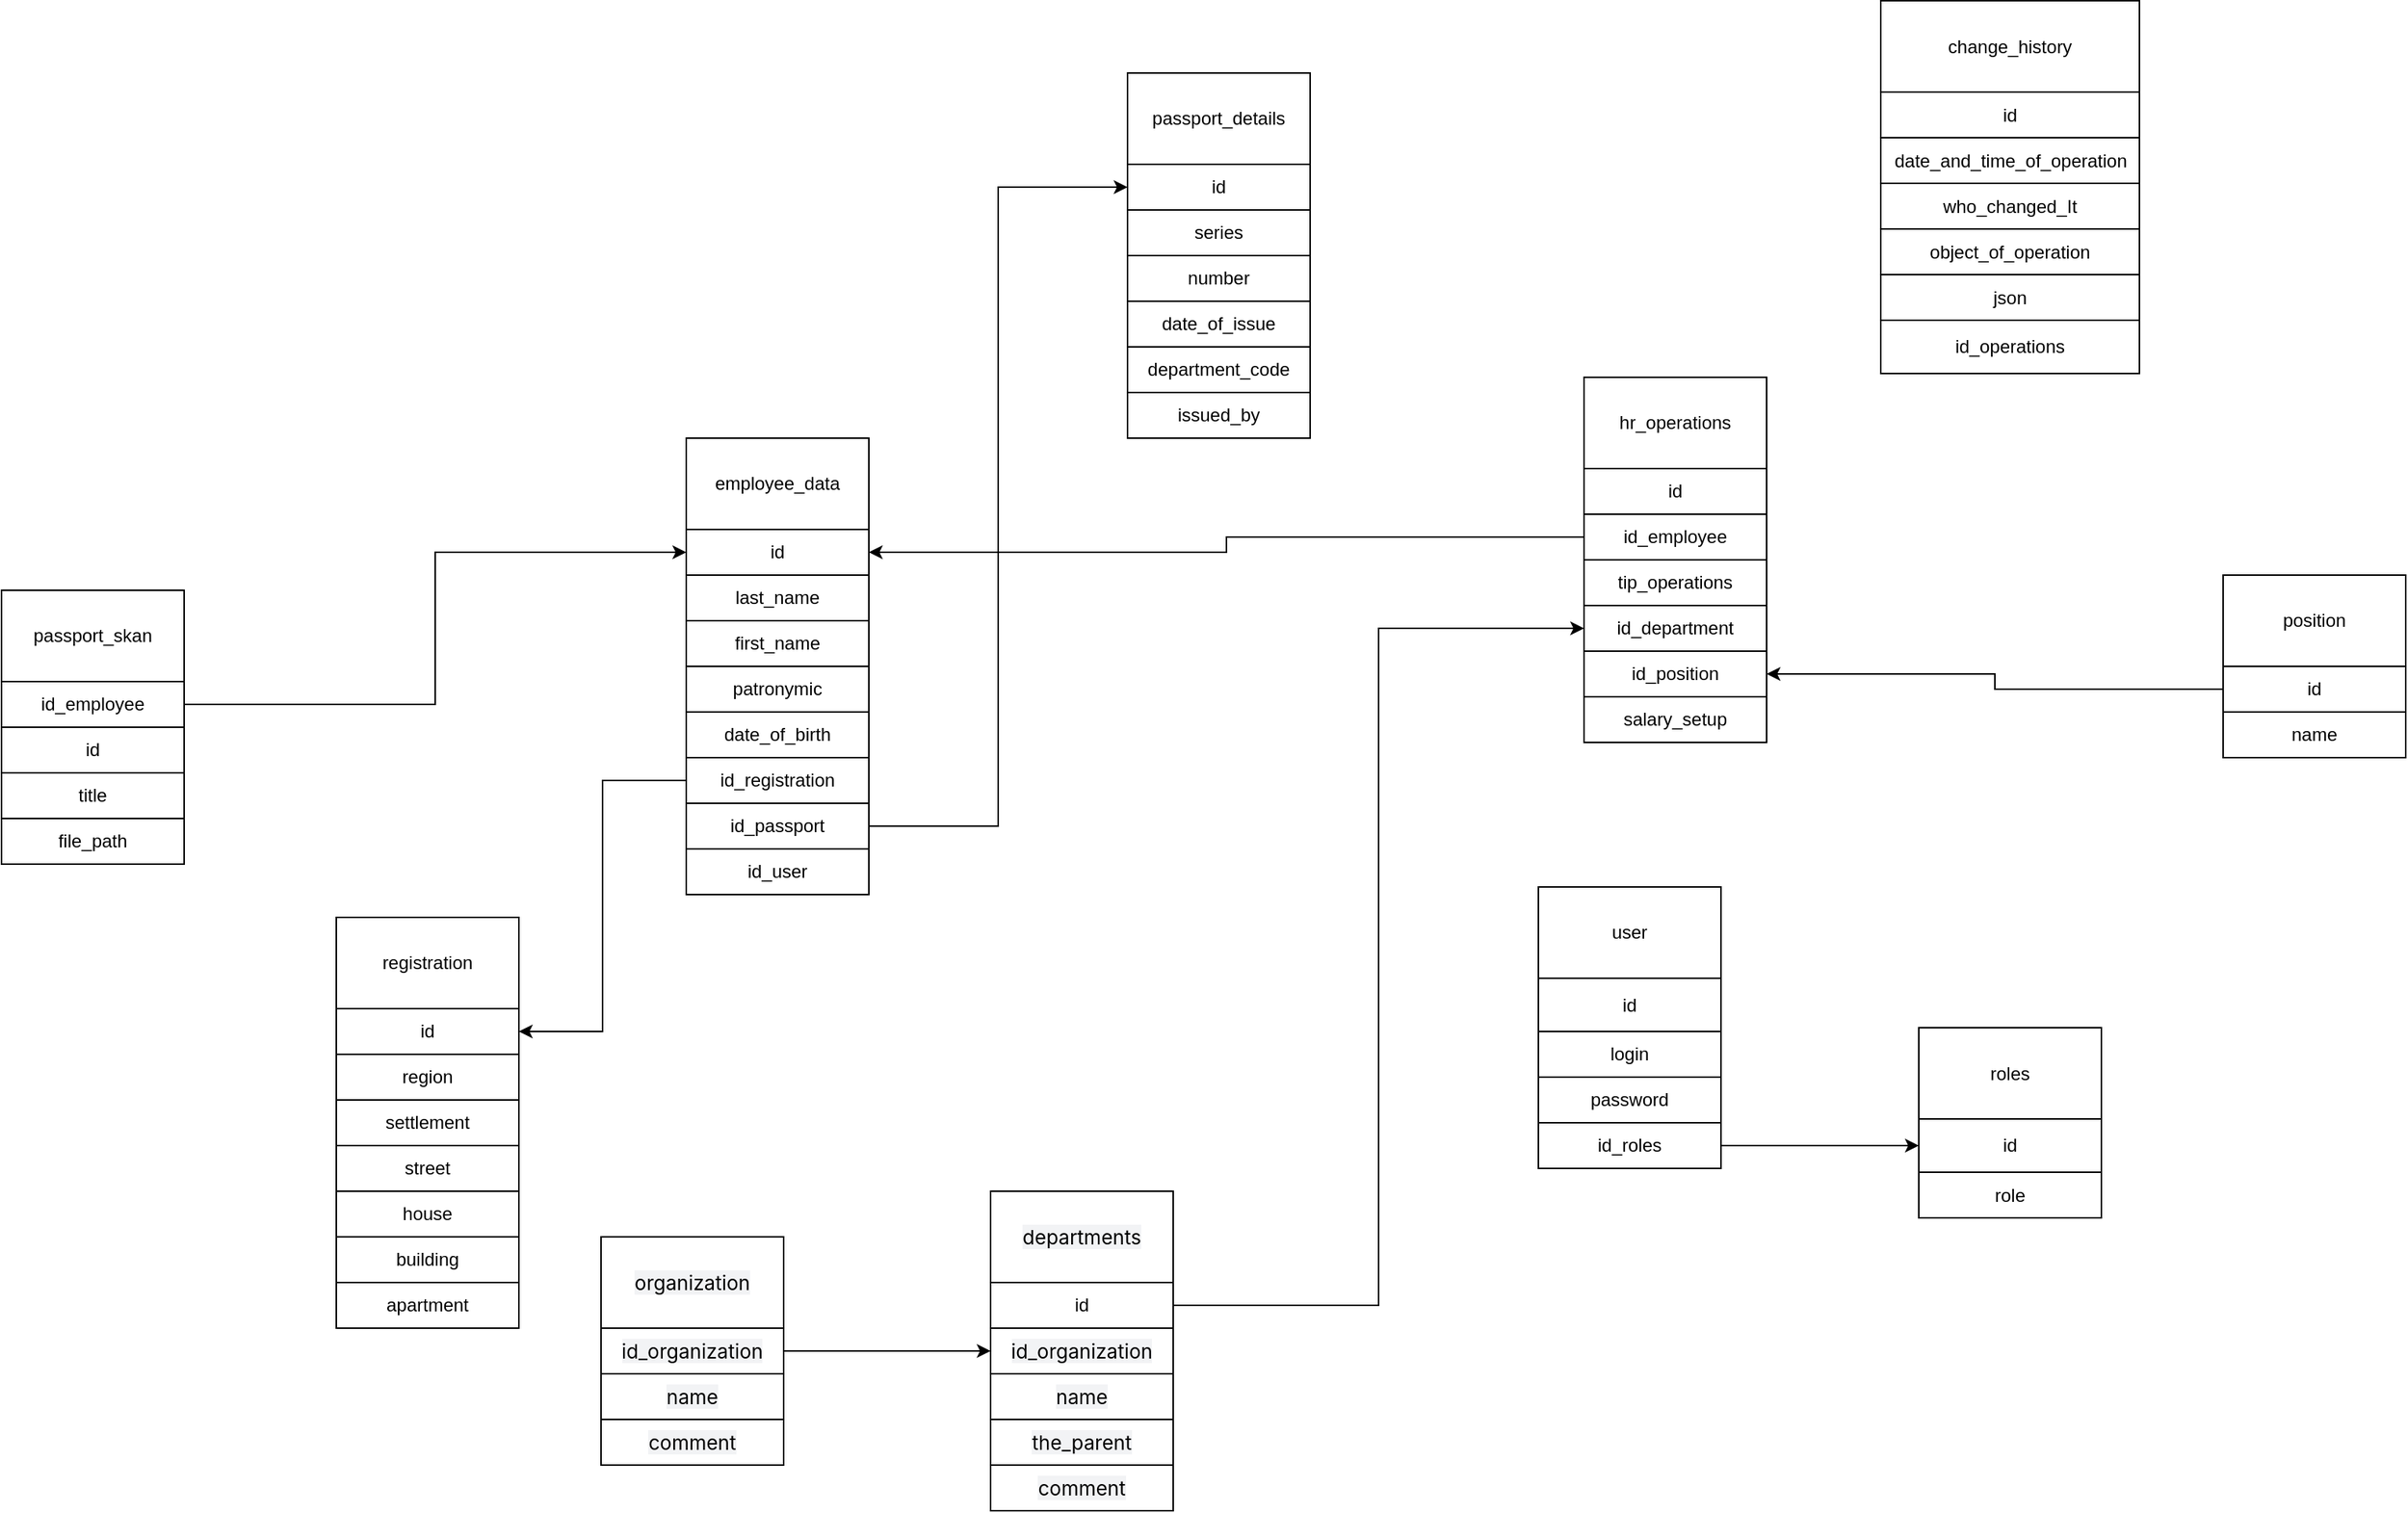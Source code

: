 <mxfile version="24.8.6">
  <diagram name="Страница — 1" id="NACyyhNyBP_dQOALniWT">
    <mxGraphModel dx="2049" dy="2253" grid="1" gridSize="10" guides="1" tooltips="1" connect="1" arrows="1" fold="1" page="1" pageScale="1" pageWidth="827" pageHeight="1169" math="0" shadow="0">
      <root>
        <object label="" id="0">
          <mxCell />
        </object>
        <mxCell id="1" parent="0" />
        <mxCell id="ukiX_DLCDr62V89YQX7C-34" value="" style="rounded=0;whiteSpace=wrap;html=1;" parent="1" vertex="1">
          <mxGeometry x="670" y="775" width="120" height="130" as="geometry" />
        </mxCell>
        <mxCell id="ukiX_DLCDr62V89YQX7C-35" value="&lt;span style=&quot;font-family: &amp;quot;YS Text&amp;quot;, -apple-system, BlinkMacSystemFont, Arial, Helvetica, sans-serif; font-size: 13px; text-align: start; white-space-collapse: preserve; background-color: rgba(7, 28, 71, 0.05);&quot;&gt;departments&lt;/span&gt;" style="rounded=0;whiteSpace=wrap;html=1;" parent="1" vertex="1">
          <mxGeometry x="670" y="755" width="120" height="60" as="geometry" />
        </mxCell>
        <mxCell id="ukiX_DLCDr62V89YQX7C-36" value="&lt;span style=&quot;font-family: &amp;quot;YS Text&amp;quot;, -apple-system, BlinkMacSystemFont, Arial, Helvetica, sans-serif; font-size: 13px; text-align: left; white-space-collapse: preserve; background-color: rgba(7, 28, 71, 0.05);&quot;&gt;id_organization&lt;/span&gt;" style="rounded=0;whiteSpace=wrap;html=1;" parent="1" vertex="1">
          <mxGeometry x="670" y="845" width="120" height="30" as="geometry" />
        </mxCell>
        <mxCell id="ukiX_DLCDr62V89YQX7C-38" value="&lt;span style=&quot;font-family: &amp;quot;YS Text&amp;quot;, -apple-system, BlinkMacSystemFont, Arial, Helvetica, sans-serif; font-size: 13px; text-align: left; white-space-collapse: preserve; background-color: rgba(7, 28, 71, 0.05);&quot;&gt;name&lt;/span&gt;" style="rounded=0;whiteSpace=wrap;html=1;" parent="1" vertex="1">
          <mxGeometry x="670" y="875" width="120" height="30" as="geometry" />
        </mxCell>
        <mxCell id="ukiX_DLCDr62V89YQX7C-39" value="&lt;span style=&quot;font-family: &amp;quot;YS Text&amp;quot;, -apple-system, BlinkMacSystemFont, Arial, Helvetica, sans-serif; font-size: 13px; text-align: left; white-space-collapse: preserve; background-color: rgba(7, 28, 71, 0.05);&quot;&gt;the_parent&lt;/span&gt;" style="rounded=0;whiteSpace=wrap;html=1;" parent="1" vertex="1">
          <mxGeometry x="670" y="905" width="120" height="30" as="geometry" />
        </mxCell>
        <mxCell id="ukiX_DLCDr62V89YQX7C-42" value="&lt;span style=&quot;font-family: &amp;quot;YS Text&amp;quot;, -apple-system, BlinkMacSystemFont, Arial, Helvetica, sans-serif; font-size: 13px; text-align: left; white-space-collapse: preserve; background-color: rgba(7, 28, 71, 0.05);&quot;&gt;comment&lt;/span&gt;" style="rounded=0;whiteSpace=wrap;html=1;" parent="1" vertex="1">
          <mxGeometry x="670" y="935" width="120" height="30" as="geometry" />
        </mxCell>
        <mxCell id="ukiX_DLCDr62V89YQX7C-43" value="&#xa;&lt;span style=&quot;color: rgb(0, 0, 0); font-family: &amp;quot;YS Text&amp;quot;, -apple-system, BlinkMacSystemFont, Arial, Helvetica, sans-serif; font-size: 13px; font-style: normal; font-variant-ligatures: normal; font-variant-caps: normal; font-weight: 400; letter-spacing: normal; orphans: 2; text-align: left; text-indent: 0px; text-transform: none; widows: 2; word-spacing: 0px; -webkit-text-stroke-width: 0px; white-space: pre-wrap; background-color: rgba(7, 28, 71, 0.05); text-decoration-thickness: initial; text-decoration-style: initial; text-decoration-color: initial; display: inline !important; float: none;&quot;&gt;Comment&lt;/span&gt;&#xa;&#xa;" style="rounded=0;whiteSpace=wrap;html=1;" parent="1" vertex="1">
          <mxGeometry x="414" y="815" width="120" height="30" as="geometry" />
        </mxCell>
        <mxCell id="ukiX_DLCDr62V89YQX7C-44" value="&lt;span style=&quot;font-family: &amp;quot;YS Text&amp;quot;, -apple-system, BlinkMacSystemFont, Arial, Helvetica, sans-serif; font-size: 13px; text-align: start; white-space-collapse: preserve; background-color: rgba(7, 28, 71, 0.05);&quot;&gt;organization&lt;/span&gt;" style="rounded=0;whiteSpace=wrap;html=1;" parent="1" vertex="1">
          <mxGeometry x="414" y="785" width="120" height="60" as="geometry" />
        </mxCell>
        <mxCell id="ukiX_DLCDr62V89YQX7C-45" value="&lt;span style=&quot;font-family: &amp;quot;YS Text&amp;quot;, -apple-system, BlinkMacSystemFont, Arial, Helvetica, sans-serif; font-size: 13px; text-align: left; white-space-collapse: preserve; background-color: rgba(7, 28, 71, 0.05);&quot;&gt;name&lt;/span&gt;" style="rounded=0;whiteSpace=wrap;html=1;" parent="1" vertex="1">
          <mxGeometry x="414" y="875" width="120" height="30" as="geometry" />
        </mxCell>
        <mxCell id="ukiX_DLCDr62V89YQX7C-48" value="&lt;span style=&quot;font-family: &amp;quot;YS Text&amp;quot;, -apple-system, BlinkMacSystemFont, Arial, Helvetica, sans-serif; font-size: 13px; text-align: left; white-space-collapse: preserve; background-color: rgba(7, 28, 71, 0.05);&quot;&gt;comment&lt;/span&gt;" style="rounded=0;whiteSpace=wrap;html=1;" parent="1" vertex="1">
          <mxGeometry x="414" y="905" width="120" height="30" as="geometry" />
        </mxCell>
        <mxCell id="ukiX_DLCDr62V89YQX7C-124" style="edgeStyle=orthogonalEdgeStyle;rounded=0;orthogonalLoop=1;jettySize=auto;html=1;entryX=0;entryY=0.5;entryDx=0;entryDy=0;" parent="1" source="ukiX_DLCDr62V89YQX7C-56" target="ukiX_DLCDr62V89YQX7C-36" edge="1">
          <mxGeometry relative="1" as="geometry" />
        </mxCell>
        <mxCell id="ukiX_DLCDr62V89YQX7C-56" value="&lt;div style=&quot;text-align: left;&quot;&gt;&lt;font face=&quot;YS Text, -apple-system, BlinkMacSystemFont, Arial, Helvetica, sans-serif&quot;&gt;&lt;span style=&quot;font-size: 13px; white-space-collapse: preserve; background-color: rgba(7, 28, 71, 0.05);&quot;&gt;id_o&lt;/span&gt;&lt;/font&gt;&lt;span style=&quot;background-color: rgba(7, 28, 71, 0.05); font-family: &amp;quot;YS Text&amp;quot;, -apple-system, BlinkMacSystemFont, Arial, Helvetica, sans-serif; font-size: 13px; white-space-collapse: preserve;&quot;&gt;rganization&lt;/span&gt;&lt;/div&gt;" style="rounded=0;whiteSpace=wrap;html=1;" parent="1" vertex="1">
          <mxGeometry x="414" y="845" width="120" height="30" as="geometry" />
        </mxCell>
        <mxCell id="ukiX_DLCDr62V89YQX7C-118" style="edgeStyle=orthogonalEdgeStyle;rounded=0;orthogonalLoop=1;jettySize=auto;html=1;entryX=0;entryY=0.5;entryDx=0;entryDy=0;" parent="1" source="ukiX_DLCDr62V89YQX7C-57" target="ukiX_DLCDr62V89YQX7C-96" edge="1">
          <mxGeometry relative="1" as="geometry" />
        </mxCell>
        <mxCell id="ukiX_DLCDr62V89YQX7C-57" value="id" style="rounded=0;whiteSpace=wrap;html=1;" parent="1" vertex="1">
          <mxGeometry x="670" y="815" width="120" height="30" as="geometry" />
        </mxCell>
        <mxCell id="ukiX_DLCDr62V89YQX7C-58" value="position" style="rounded=0;whiteSpace=wrap;html=1;" parent="1" vertex="1">
          <mxGeometry x="1480" y="350" width="120" height="60" as="geometry" />
        </mxCell>
        <mxCell id="ukiX_DLCDr62V89YQX7C-127" style="edgeStyle=orthogonalEdgeStyle;rounded=0;orthogonalLoop=1;jettySize=auto;html=1;entryX=1;entryY=0.5;entryDx=0;entryDy=0;" parent="1" source="ukiX_DLCDr62V89YQX7C-59" target="ukiX_DLCDr62V89YQX7C-97" edge="1">
          <mxGeometry relative="1" as="geometry" />
        </mxCell>
        <mxCell id="ukiX_DLCDr62V89YQX7C-59" value="id" style="rounded=0;whiteSpace=wrap;html=1;" parent="1" vertex="1">
          <mxGeometry x="1480" y="410" width="120" height="30" as="geometry" />
        </mxCell>
        <mxCell id="ukiX_DLCDr62V89YQX7C-60" value="name" style="rounded=0;whiteSpace=wrap;html=1;" parent="1" vertex="1">
          <mxGeometry x="1480" y="440" width="120" height="30" as="geometry" />
        </mxCell>
        <mxCell id="ukiX_DLCDr62V89YQX7C-61" value="employee_data" style="rounded=0;whiteSpace=wrap;html=1;" parent="1" vertex="1">
          <mxGeometry x="470" y="260" width="120" height="60" as="geometry" />
        </mxCell>
        <mxCell id="ukiX_DLCDr62V89YQX7C-62" value="last_name" style="rounded=0;whiteSpace=wrap;html=1;" parent="1" vertex="1">
          <mxGeometry x="470" y="350" width="120" height="30" as="geometry" />
        </mxCell>
        <mxCell id="ukiX_DLCDr62V89YQX7C-63" value="first_name" style="rounded=0;whiteSpace=wrap;html=1;" parent="1" vertex="1">
          <mxGeometry x="470" y="380" width="120" height="30" as="geometry" />
        </mxCell>
        <mxCell id="ukiX_DLCDr62V89YQX7C-64" value="patronymic" style="rounded=0;whiteSpace=wrap;html=1;" parent="1" vertex="1">
          <mxGeometry x="470" y="410" width="120" height="30" as="geometry" />
        </mxCell>
        <mxCell id="ukiX_DLCDr62V89YQX7C-65" value="date_of_birth" style="rounded=0;whiteSpace=wrap;html=1;" parent="1" vertex="1">
          <mxGeometry x="470" y="440" width="120" height="30" as="geometry" />
        </mxCell>
        <mxCell id="ukiX_DLCDr62V89YQX7C-70" value="passport_details" style="rounded=0;whiteSpace=wrap;html=1;" parent="1" vertex="1">
          <mxGeometry x="760" y="20" width="120" height="60" as="geometry" />
        </mxCell>
        <mxCell id="ukiX_DLCDr62V89YQX7C-71" value="series" style="rounded=0;whiteSpace=wrap;html=1;" parent="1" vertex="1">
          <mxGeometry x="760" y="110" width="120" height="30" as="geometry" />
        </mxCell>
        <mxCell id="ukiX_DLCDr62V89YQX7C-72" value="number" style="rounded=0;whiteSpace=wrap;html=1;" parent="1" vertex="1">
          <mxGeometry x="760" y="140" width="120" height="30" as="geometry" />
        </mxCell>
        <mxCell id="ukiX_DLCDr62V89YQX7C-73" value="date_of_issue" style="rounded=0;whiteSpace=wrap;html=1;" parent="1" vertex="1">
          <mxGeometry x="760" y="170" width="120" height="30" as="geometry" />
        </mxCell>
        <mxCell id="ukiX_DLCDr62V89YQX7C-74" value="issued_by" style="rounded=0;whiteSpace=wrap;html=1;" parent="1" vertex="1">
          <mxGeometry x="760" y="230" width="120" height="30" as="geometry" />
        </mxCell>
        <mxCell id="ukiX_DLCDr62V89YQX7C-75" value="department_code" style="rounded=0;whiteSpace=wrap;html=1;" parent="1" vertex="1">
          <mxGeometry x="760" y="200" width="120" height="30" as="geometry" />
        </mxCell>
        <mxCell id="ukiX_DLCDr62V89YQX7C-76" value="id" style="rounded=0;whiteSpace=wrap;html=1;" parent="1" vertex="1">
          <mxGeometry x="760" y="80" width="120" height="30" as="geometry" />
        </mxCell>
        <mxCell id="ukiX_DLCDr62V89YQX7C-78" value="id" style="rounded=0;whiteSpace=wrap;html=1;" parent="1" vertex="1">
          <mxGeometry x="470" y="320" width="120" height="30" as="geometry" />
        </mxCell>
        <mxCell id="ukiX_DLCDr62V89YQX7C-79" value="registration" style="rounded=0;whiteSpace=wrap;html=1;" parent="1" vertex="1">
          <mxGeometry x="240" y="575" width="120" height="60" as="geometry" />
        </mxCell>
        <mxCell id="ukiX_DLCDr62V89YQX7C-80" value="region" style="rounded=0;whiteSpace=wrap;html=1;" parent="1" vertex="1">
          <mxGeometry x="240" y="665" width="120" height="30" as="geometry" />
        </mxCell>
        <mxCell id="ukiX_DLCDr62V89YQX7C-81" value="settlement" style="rounded=0;whiteSpace=wrap;html=1;" parent="1" vertex="1">
          <mxGeometry x="240" y="695" width="120" height="30" as="geometry" />
        </mxCell>
        <mxCell id="ukiX_DLCDr62V89YQX7C-82" value="street" style="rounded=0;whiteSpace=wrap;html=1;" parent="1" vertex="1">
          <mxGeometry x="240" y="725" width="120" height="30" as="geometry" />
        </mxCell>
        <mxCell id="ukiX_DLCDr62V89YQX7C-83" value="house" style="rounded=0;whiteSpace=wrap;html=1;" parent="1" vertex="1">
          <mxGeometry x="240" y="755" width="120" height="30" as="geometry" />
        </mxCell>
        <mxCell id="ukiX_DLCDr62V89YQX7C-84" value="building" style="rounded=0;whiteSpace=wrap;html=1;" parent="1" vertex="1">
          <mxGeometry x="240" y="785" width="120" height="30" as="geometry" />
        </mxCell>
        <mxCell id="ukiX_DLCDr62V89YQX7C-85" value="apartment" style="rounded=0;whiteSpace=wrap;html=1;" parent="1" vertex="1">
          <mxGeometry x="240" y="815" width="120" height="30" as="geometry" />
        </mxCell>
        <mxCell id="ukiX_DLCDr62V89YQX7C-89" value="id" style="rounded=0;whiteSpace=wrap;html=1;" parent="1" vertex="1">
          <mxGeometry x="240" y="635" width="120" height="30" as="geometry" />
        </mxCell>
        <mxCell id="ukiX_DLCDr62V89YQX7C-92" value="hr_operations" style="rounded=0;whiteSpace=wrap;html=1;" parent="1" vertex="1">
          <mxGeometry x="1060" y="220" width="120" height="60" as="geometry" />
        </mxCell>
        <mxCell id="ukiX_DLCDr62V89YQX7C-93" value="id" style="rounded=0;whiteSpace=wrap;html=1;" parent="1" vertex="1">
          <mxGeometry x="1060" y="280" width="120" height="30" as="geometry" />
        </mxCell>
        <mxCell id="ULJUNEGUPfUtDkXaz_tW-1" style="edgeStyle=orthogonalEdgeStyle;rounded=0;orthogonalLoop=1;jettySize=auto;html=1;entryX=1;entryY=0.5;entryDx=0;entryDy=0;" edge="1" parent="1" source="ukiX_DLCDr62V89YQX7C-94" target="ukiX_DLCDr62V89YQX7C-78">
          <mxGeometry relative="1" as="geometry" />
        </mxCell>
        <mxCell id="ukiX_DLCDr62V89YQX7C-94" value="id_employee" style="rounded=0;whiteSpace=wrap;html=1;" parent="1" vertex="1">
          <mxGeometry x="1060" y="310" width="120" height="30" as="geometry" />
        </mxCell>
        <mxCell id="ukiX_DLCDr62V89YQX7C-95" value="tip_operations" style="rounded=0;whiteSpace=wrap;html=1;" parent="1" vertex="1">
          <mxGeometry x="1060" y="340" width="120" height="30" as="geometry" />
        </mxCell>
        <mxCell id="ukiX_DLCDr62V89YQX7C-96" value="id_department" style="rounded=0;whiteSpace=wrap;html=1;" parent="1" vertex="1">
          <mxGeometry x="1060" y="370" width="120" height="30" as="geometry" />
        </mxCell>
        <mxCell id="ukiX_DLCDr62V89YQX7C-97" value="id_position" style="rounded=0;whiteSpace=wrap;html=1;" parent="1" vertex="1">
          <mxGeometry x="1060" y="400" width="120" height="30" as="geometry" />
        </mxCell>
        <mxCell id="ukiX_DLCDr62V89YQX7C-98" value="salary_setup" style="rounded=0;whiteSpace=wrap;html=1;" parent="1" vertex="1">
          <mxGeometry x="1060" y="430" width="120" height="30" as="geometry" />
        </mxCell>
        <mxCell id="ukiX_DLCDr62V89YQX7C-100" value="change_history" style="rounded=0;whiteSpace=wrap;html=1;" parent="1" vertex="1">
          <mxGeometry x="1255" y="-27.5" width="170" height="60" as="geometry" />
        </mxCell>
        <mxCell id="ukiX_DLCDr62V89YQX7C-101" value="date_and_time_of_operation" style="rounded=0;html=1;" parent="1" vertex="1">
          <mxGeometry x="1255" y="62.5" width="170" height="30" as="geometry" />
        </mxCell>
        <mxCell id="ukiX_DLCDr62V89YQX7C-102" value="who_changed_It" style="rounded=0;whiteSpace=wrap;html=1;" parent="1" vertex="1">
          <mxGeometry x="1255" y="92.5" width="170" height="30" as="geometry" />
        </mxCell>
        <mxCell id="ukiX_DLCDr62V89YQX7C-103" value="object_of_operation" style="rounded=0;whiteSpace=wrap;html=1;" parent="1" vertex="1">
          <mxGeometry x="1255" y="122.5" width="170" height="30" as="geometry" />
        </mxCell>
        <mxCell id="ukiX_DLCDr62V89YQX7C-104" value="json" style="rounded=0;whiteSpace=wrap;html=1;" parent="1" vertex="1">
          <mxGeometry x="1255" y="152.5" width="170" height="30" as="geometry" />
        </mxCell>
        <mxCell id="ukiX_DLCDr62V89YQX7C-107" value="id" style="rounded=0;whiteSpace=wrap;html=1;" parent="1" vertex="1">
          <mxGeometry x="1255" y="32.5" width="170" height="30" as="geometry" />
        </mxCell>
        <mxCell id="ukiX_DLCDr62V89YQX7C-108" value="passport_skan" style="rounded=0;whiteSpace=wrap;html=1;" parent="1" vertex="1">
          <mxGeometry x="20" y="360" width="120" height="60" as="geometry" />
        </mxCell>
        <mxCell id="ukiX_DLCDr62V89YQX7C-123" style="edgeStyle=orthogonalEdgeStyle;rounded=0;orthogonalLoop=1;jettySize=auto;html=1;entryX=0;entryY=0.5;entryDx=0;entryDy=0;" parent="1" source="ukiX_DLCDr62V89YQX7C-109" target="ukiX_DLCDr62V89YQX7C-78" edge="1">
          <mxGeometry relative="1" as="geometry" />
        </mxCell>
        <mxCell id="ukiX_DLCDr62V89YQX7C-109" value="id_employee" style="rounded=0;whiteSpace=wrap;html=1;" parent="1" vertex="1">
          <mxGeometry x="20" y="420" width="120" height="30" as="geometry" />
        </mxCell>
        <mxCell id="ukiX_DLCDr62V89YQX7C-110" value="id" style="rounded=0;whiteSpace=wrap;html=1;" parent="1" vertex="1">
          <mxGeometry x="20" y="450" width="120" height="30" as="geometry" />
        </mxCell>
        <mxCell id="ukiX_DLCDr62V89YQX7C-122" style="edgeStyle=orthogonalEdgeStyle;rounded=0;orthogonalLoop=1;jettySize=auto;html=1;entryX=1;entryY=0.5;entryDx=0;entryDy=0;" parent="1" source="ukiX_DLCDr62V89YQX7C-119" target="ukiX_DLCDr62V89YQX7C-89" edge="1">
          <mxGeometry relative="1" as="geometry" />
        </mxCell>
        <mxCell id="ukiX_DLCDr62V89YQX7C-119" value="id_registration" style="rounded=0;whiteSpace=wrap;html=1;" parent="1" vertex="1">
          <mxGeometry x="470" y="470" width="120" height="30" as="geometry" />
        </mxCell>
        <mxCell id="ukiX_DLCDr62V89YQX7C-128" style="edgeStyle=orthogonalEdgeStyle;rounded=0;orthogonalLoop=1;jettySize=auto;html=1;entryX=0;entryY=0.5;entryDx=0;entryDy=0;" parent="1" source="ukiX_DLCDr62V89YQX7C-120" target="ukiX_DLCDr62V89YQX7C-76" edge="1">
          <mxGeometry relative="1" as="geometry" />
        </mxCell>
        <mxCell id="ukiX_DLCDr62V89YQX7C-120" value="id_passport" style="rounded=0;whiteSpace=wrap;html=1;" parent="1" vertex="1">
          <mxGeometry x="470" y="500" width="120" height="30" as="geometry" />
        </mxCell>
        <mxCell id="ukiX_DLCDr62V89YQX7C-125" value="id_operations" style="rounded=0;whiteSpace=wrap;html=1;" parent="1" vertex="1">
          <mxGeometry x="1255" y="182.5" width="170" height="35" as="geometry" />
        </mxCell>
        <mxCell id="ukiX_DLCDr62V89YQX7C-130" value="id_user" style="rounded=0;whiteSpace=wrap;html=1;" parent="1" vertex="1">
          <mxGeometry x="470" y="530" width="120" height="30" as="geometry" />
        </mxCell>
        <mxCell id="ukiX_DLCDr62V89YQX7C-131" value="user" style="rounded=0;whiteSpace=wrap;html=1;" parent="1" vertex="1">
          <mxGeometry x="1030" y="555" width="120" height="60" as="geometry" />
        </mxCell>
        <mxCell id="ukiX_DLCDr62V89YQX7C-132" value="id" style="rounded=0;whiteSpace=wrap;html=1;" parent="1" vertex="1">
          <mxGeometry x="1030" y="615" width="120" height="35" as="geometry" />
        </mxCell>
        <mxCell id="ukiX_DLCDr62V89YQX7C-133" value="login" style="rounded=0;whiteSpace=wrap;html=1;" parent="1" vertex="1">
          <mxGeometry x="1030" y="650" width="120" height="30" as="geometry" />
        </mxCell>
        <mxCell id="ukiX_DLCDr62V89YQX7C-134" value="password" style="rounded=0;whiteSpace=wrap;html=1;" parent="1" vertex="1">
          <mxGeometry x="1030" y="680" width="120" height="30" as="geometry" />
        </mxCell>
        <mxCell id="ukiX_DLCDr62V89YQX7C-135" value="&lt;div style=&quot;text-align: start;&quot;&gt;roles&lt;/div&gt;" style="rounded=0;whiteSpace=wrap;html=1;" parent="1" vertex="1">
          <mxGeometry x="1280" y="647.5" width="120" height="60" as="geometry" />
        </mxCell>
        <mxCell id="ukiX_DLCDr62V89YQX7C-136" value="id" style="rounded=0;whiteSpace=wrap;html=1;" parent="1" vertex="1">
          <mxGeometry x="1280" y="707.5" width="120" height="35" as="geometry" />
        </mxCell>
        <mxCell id="ukiX_DLCDr62V89YQX7C-137" value="role" style="rounded=0;whiteSpace=wrap;html=1;" parent="1" vertex="1">
          <mxGeometry x="1280" y="742.5" width="120" height="30" as="geometry" />
        </mxCell>
        <mxCell id="ukiX_DLCDr62V89YQX7C-143" style="edgeStyle=orthogonalEdgeStyle;rounded=0;orthogonalLoop=1;jettySize=auto;html=1;entryX=0;entryY=0.5;entryDx=0;entryDy=0;" parent="1" source="ukiX_DLCDr62V89YQX7C-142" target="ukiX_DLCDr62V89YQX7C-136" edge="1">
          <mxGeometry relative="1" as="geometry" />
        </mxCell>
        <mxCell id="ukiX_DLCDr62V89YQX7C-142" value="id_r&lt;span style=&quot;text-align: start;&quot;&gt;oles&lt;/span&gt;" style="rounded=0;whiteSpace=wrap;html=1;" parent="1" vertex="1">
          <mxGeometry x="1030" y="710" width="120" height="30" as="geometry" />
        </mxCell>
        <mxCell id="cgydOeUK18yUY1shKPtk-3" value="title" style="rounded=0;whiteSpace=wrap;html=1;" parent="1" vertex="1">
          <mxGeometry x="20" y="480" width="120" height="30" as="geometry" />
        </mxCell>
        <mxCell id="cgydOeUK18yUY1shKPtk-4" value="file_path" style="rounded=0;whiteSpace=wrap;html=1;" parent="1" vertex="1">
          <mxGeometry x="20" y="510" width="120" height="30" as="geometry" />
        </mxCell>
      </root>
    </mxGraphModel>
  </diagram>
</mxfile>
